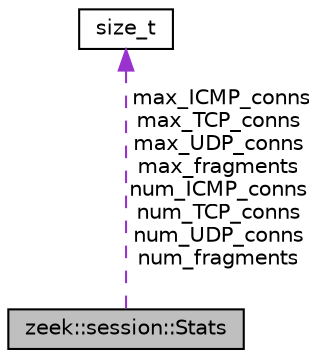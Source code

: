 digraph "zeek::session::Stats"
{
 // LATEX_PDF_SIZE
  edge [fontname="Helvetica",fontsize="10",labelfontname="Helvetica",labelfontsize="10"];
  node [fontname="Helvetica",fontsize="10",shape=record];
  Node1 [label="zeek::session::Stats",height=0.2,width=0.4,color="black", fillcolor="grey75", style="filled", fontcolor="black",tooltip=" "];
  Node2 -> Node1 [dir="back",color="darkorchid3",fontsize="10",style="dashed",label=" max_ICMP_conns\nmax_TCP_conns\nmax_UDP_conns\nmax_fragments\nnum_ICMP_conns\nnum_TCP_conns\nnum_UDP_conns\nnum_fragments" ,fontname="Helvetica"];
  Node2 [label="size_t",height=0.2,width=0.4,color="black", fillcolor="white", style="filled",tooltip=" "];
}
